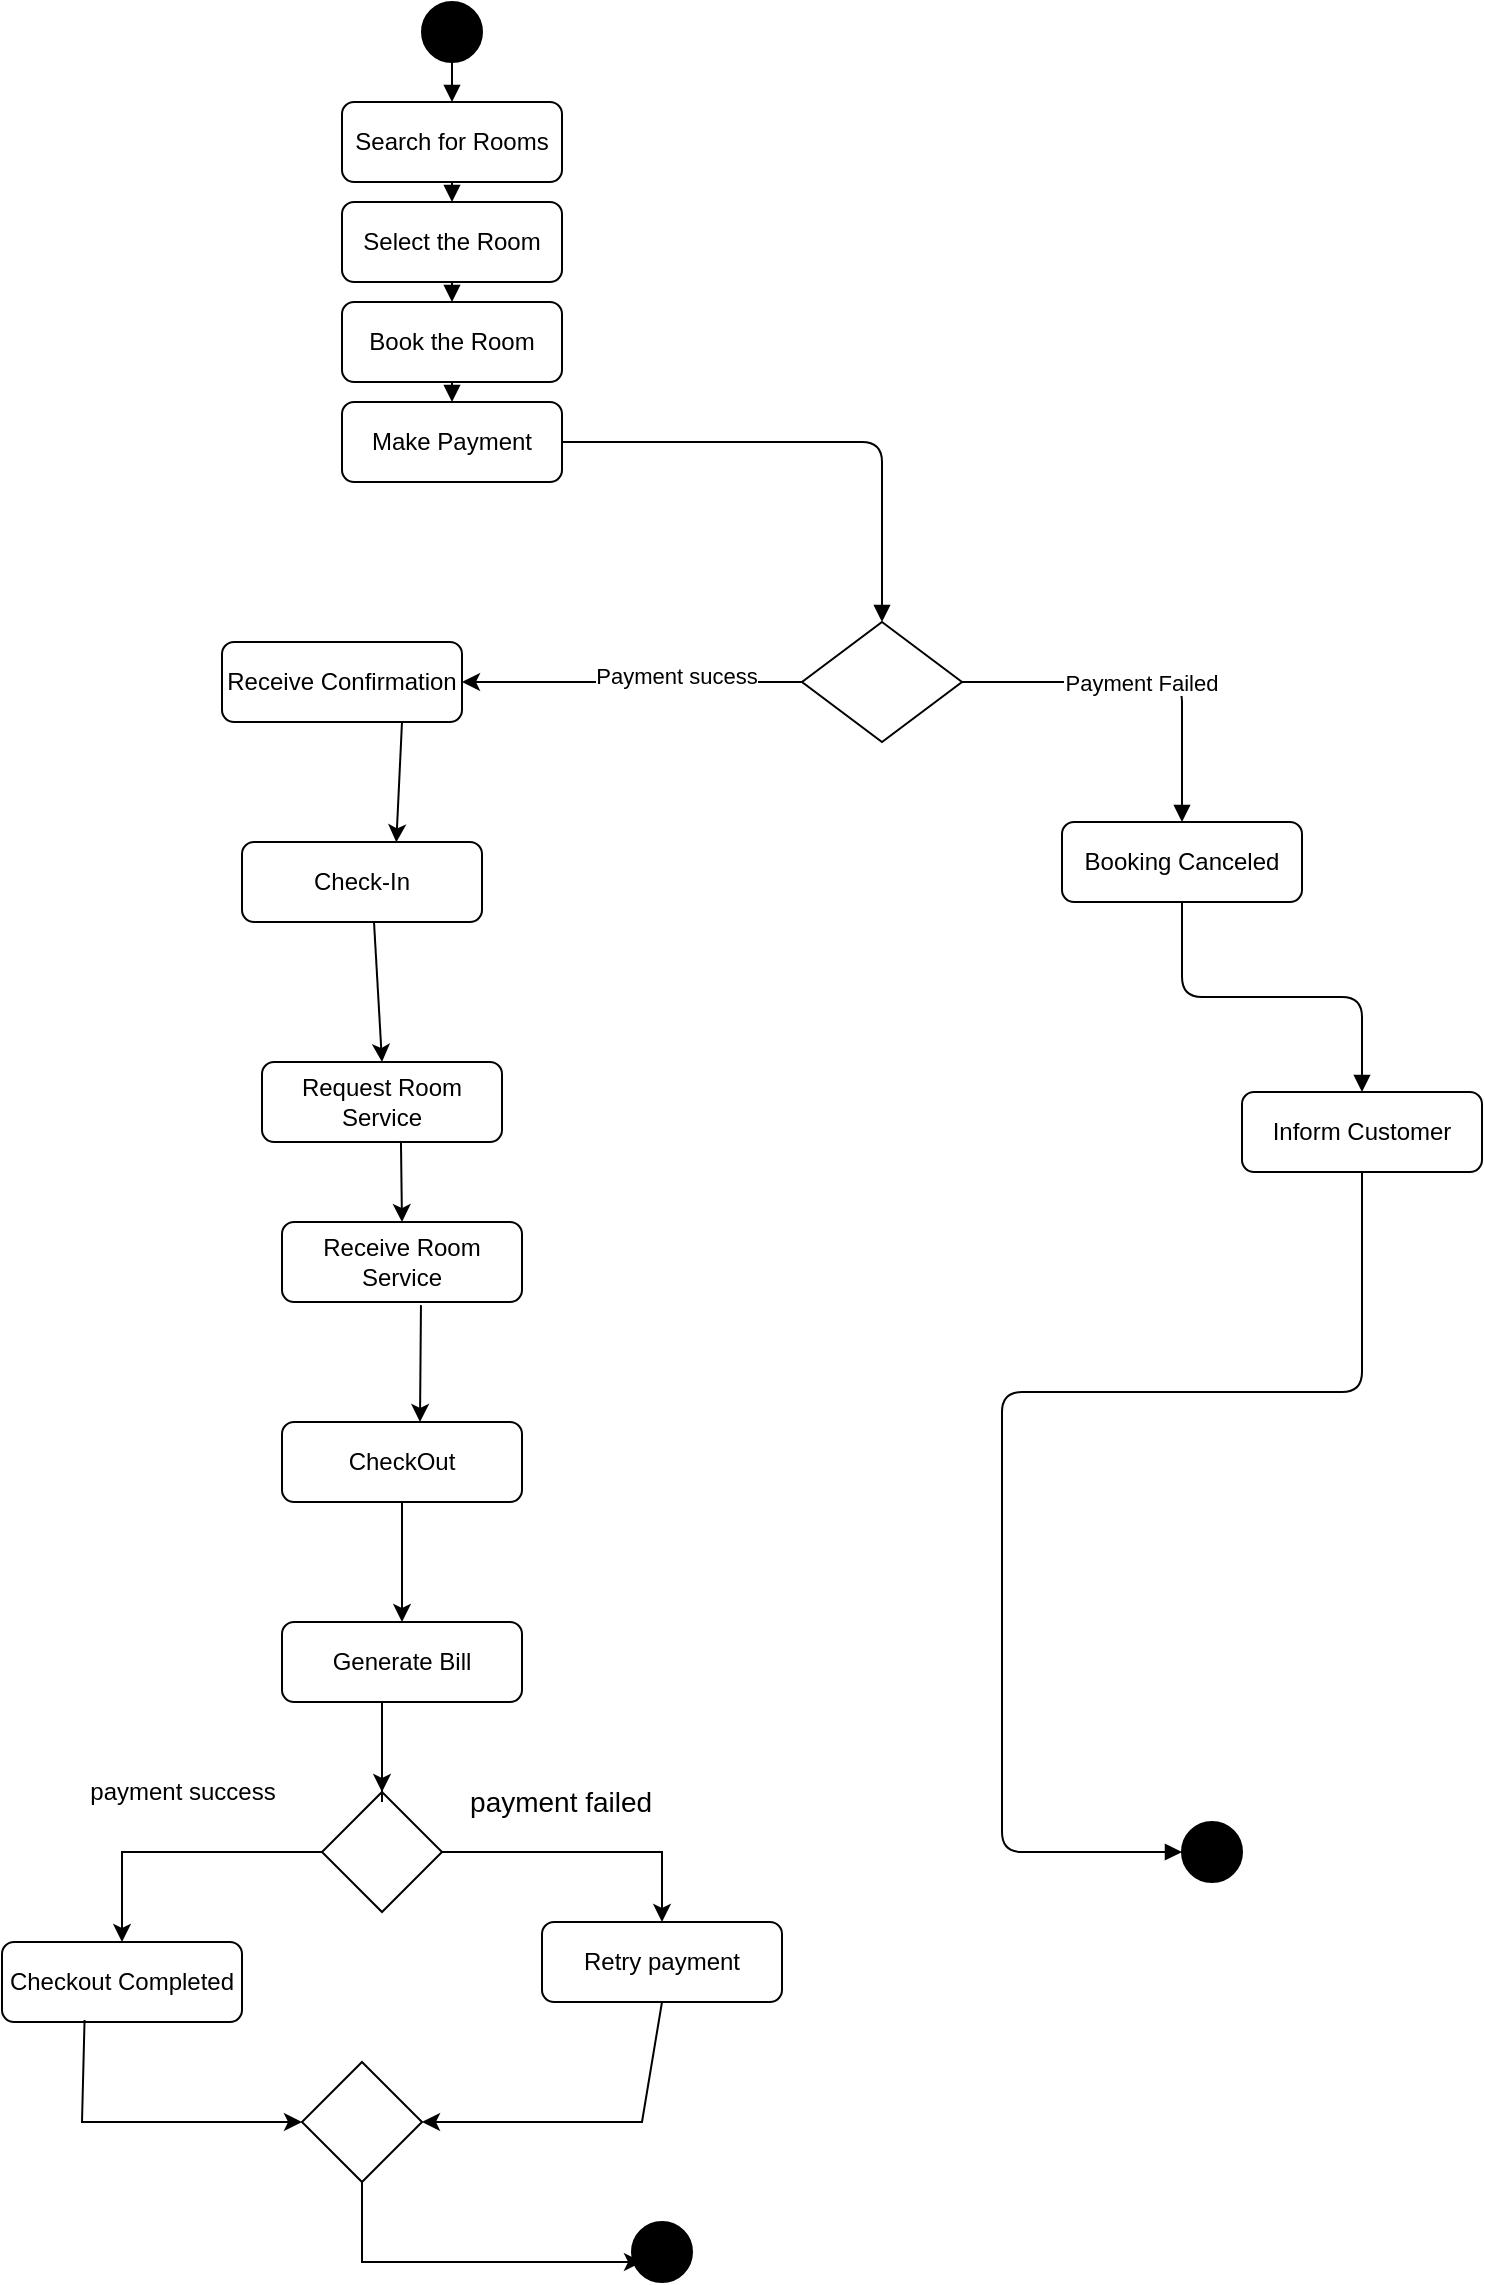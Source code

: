 <mxfile version="26.2.2" pages="2">
  <diagram name="Hotel Management Activity Diagram" id="H7WJ8yFdEbnJoJ8yICzo">
    <mxGraphModel dx="1160" dy="704" grid="1" gridSize="10" guides="1" tooltips="1" connect="1" arrows="1" fold="1" page="1" pageScale="1" pageWidth="827" pageHeight="1169" math="0" shadow="0">
      <root>
        <mxCell id="0" />
        <mxCell id="1" parent="0" />
        <mxCell id="start" value="" style="ellipse;whiteSpace=wrap;html=1;aspect=fixed;fillColor=#000000;" parent="1" vertex="1">
          <mxGeometry x="260" y="20" width="30" height="30" as="geometry" />
        </mxCell>
        <mxCell id="search" value="Search for Rooms" style="rounded=1;whiteSpace=wrap;html=1;" parent="1" vertex="1">
          <mxGeometry x="220" y="70" width="110" height="40" as="geometry" />
        </mxCell>
        <mxCell id="e1" style="edgeStyle=orthogonalEdgeStyle;endArrow=block;" parent="1" source="start" target="search" edge="1">
          <mxGeometry relative="1" as="geometry" />
        </mxCell>
        <mxCell id="select" value="Select the Room" style="rounded=1;whiteSpace=wrap;html=1;" parent="1" vertex="1">
          <mxGeometry x="220" y="120" width="110" height="40" as="geometry" />
        </mxCell>
        <mxCell id="e2" style="edgeStyle=orthogonalEdgeStyle;endArrow=block;" parent="1" source="search" target="select" edge="1">
          <mxGeometry relative="1" as="geometry" />
        </mxCell>
        <mxCell id="book" value="Book the Room" style="rounded=1;whiteSpace=wrap;html=1;" parent="1" vertex="1">
          <mxGeometry x="220" y="170" width="110" height="40" as="geometry" />
        </mxCell>
        <mxCell id="e3" style="edgeStyle=orthogonalEdgeStyle;endArrow=block;" parent="1" source="select" target="book" edge="1">
          <mxGeometry relative="1" as="geometry" />
        </mxCell>
        <mxCell id="pay" value="Make Payment" style="rounded=1;whiteSpace=wrap;html=1;" parent="1" vertex="1">
          <mxGeometry x="220" y="220" width="110" height="40" as="geometry" />
        </mxCell>
        <mxCell id="e4" style="edgeStyle=orthogonalEdgeStyle;endArrow=block;" parent="1" source="book" target="pay" edge="1">
          <mxGeometry relative="1" as="geometry" />
        </mxCell>
        <mxCell id="decision1" value="" style="rhombus;whiteSpace=wrap;html=1;" parent="1" vertex="1">
          <mxGeometry x="450" y="330" width="80" height="60" as="geometry" />
        </mxCell>
        <mxCell id="e5" style="edgeStyle=orthogonalEdgeStyle;endArrow=block;" parent="1" source="pay" target="decision1" edge="1">
          <mxGeometry relative="1" as="geometry" />
        </mxCell>
        <mxCell id="confirm" value="Receive Confirmation" style="rounded=1;whiteSpace=wrap;html=1;" parent="1" vertex="1">
          <mxGeometry x="160" y="340" width="120" height="40" as="geometry" />
        </mxCell>
        <mxCell id="reqservice" value="Request Room Service" style="rounded=1;whiteSpace=wrap;html=1;" parent="1" vertex="1">
          <mxGeometry x="180" y="550" width="120" height="40" as="geometry" />
        </mxCell>
        <mxCell id="recservice" value="Receive Room Service" style="rounded=1;whiteSpace=wrap;html=1;" parent="1" vertex="1">
          <mxGeometry x="190" y="630" width="120" height="40" as="geometry" />
        </mxCell>
        <mxCell id="checkout" value="CheckOut" style="rounded=1;whiteSpace=wrap;html=1;" parent="1" vertex="1">
          <mxGeometry x="190" y="730" width="120" height="40" as="geometry" />
        </mxCell>
        <mxCell id="bill" value="Generate Bill" style="rounded=1;whiteSpace=wrap;html=1;" parent="1" vertex="1">
          <mxGeometry x="190" y="830" width="120" height="40" as="geometry" />
        </mxCell>
        <mxCell id="decision2" value="" style="rhombus;whiteSpace=wrap;html=1;" parent="1" vertex="1">
          <mxGeometry x="210" y="915" width="60" height="60" as="geometry" />
        </mxCell>
        <mxCell id="done" value="Checkout Completed" style="rounded=1;whiteSpace=wrap;html=1;" parent="1" vertex="1">
          <mxGeometry x="50" y="990" width="120" height="40" as="geometry" />
        </mxCell>
        <mxCell id="cancel" value="Booking Canceled" style="rounded=1;whiteSpace=wrap;html=1;" parent="1" vertex="1">
          <mxGeometry x="580" y="430" width="120" height="40" as="geometry" />
        </mxCell>
        <mxCell id="e14" value="Payment Failed" style="edgeStyle=orthogonalEdgeStyle;endArrow=block;" parent="1" source="decision1" target="cancel" edge="1">
          <mxGeometry relative="1" as="geometry" />
        </mxCell>
        <mxCell id="inform" value="Inform Customer" style="rounded=1;whiteSpace=wrap;html=1;" parent="1" vertex="1">
          <mxGeometry x="670" y="565" width="120" height="40" as="geometry" />
        </mxCell>
        <mxCell id="e15" style="edgeStyle=orthogonalEdgeStyle;endArrow=block;" parent="1" source="cancel" target="inform" edge="1">
          <mxGeometry relative="1" as="geometry" />
        </mxCell>
        <mxCell id="end" value="" style="ellipse;whiteSpace=wrap;html=1;aspect=fixed;fillColor=#000000;" parent="1" vertex="1">
          <mxGeometry x="640" y="930" width="30" height="30" as="geometry" />
        </mxCell>
        <mxCell id="e17" style="edgeStyle=orthogonalEdgeStyle;endArrow=block;" parent="1" source="inform" target="end" edge="1">
          <mxGeometry relative="1" as="geometry">
            <Array as="points">
              <mxPoint x="550" y="715" />
            </Array>
          </mxGeometry>
        </mxCell>
        <mxCell id="checkin" value="Check-In" style="rounded=1;whiteSpace=wrap;html=1;" parent="1" vertex="1">
          <mxGeometry x="170" y="440" width="120" height="40" as="geometry" />
        </mxCell>
        <mxCell id="WAoegKtkaC4DFqX0mCs6-10" value="" style="endArrow=classic;html=1;rounded=0;entryX=1;entryY=0.5;entryDx=0;entryDy=0;" edge="1" parent="1" source="decision1" target="confirm">
          <mxGeometry width="50" height="50" relative="1" as="geometry">
            <mxPoint x="290" y="410" as="sourcePoint" />
            <mxPoint x="340" y="360" as="targetPoint" />
          </mxGeometry>
        </mxCell>
        <mxCell id="WAoegKtkaC4DFqX0mCs6-11" value="Payment sucess" style="edgeLabel;html=1;align=center;verticalAlign=middle;resizable=0;points=[];" vertex="1" connectable="0" parent="WAoegKtkaC4DFqX0mCs6-10">
          <mxGeometry x="-0.261" y="-3" relative="1" as="geometry">
            <mxPoint as="offset" />
          </mxGeometry>
        </mxCell>
        <mxCell id="WAoegKtkaC4DFqX0mCs6-12" value="" style="endArrow=classic;html=1;rounded=0;entryX=0.643;entryY=0.004;entryDx=0;entryDy=0;entryPerimeter=0;exitX=0.75;exitY=1;exitDx=0;exitDy=0;" edge="1" parent="1" source="confirm" target="checkin">
          <mxGeometry width="50" height="50" relative="1" as="geometry">
            <mxPoint x="200" y="460" as="sourcePoint" />
            <mxPoint x="250" y="410" as="targetPoint" />
          </mxGeometry>
        </mxCell>
        <mxCell id="WAoegKtkaC4DFqX0mCs6-13" value="" style="endArrow=classic;html=1;rounded=0;exitX=0.55;exitY=1;exitDx=0;exitDy=0;exitPerimeter=0;entryX=0.5;entryY=0;entryDx=0;entryDy=0;" edge="1" parent="1" source="checkin" target="reqservice">
          <mxGeometry width="50" height="50" relative="1" as="geometry">
            <mxPoint x="190" y="580" as="sourcePoint" />
            <mxPoint x="240" y="590" as="targetPoint" />
          </mxGeometry>
        </mxCell>
        <mxCell id="WAoegKtkaC4DFqX0mCs6-14" value="" style="endArrow=classic;html=1;rounded=0;exitX=0.579;exitY=1.004;exitDx=0;exitDy=0;exitPerimeter=0;" edge="1" parent="1" source="reqservice">
          <mxGeometry width="50" height="50" relative="1" as="geometry">
            <mxPoint x="200" y="710" as="sourcePoint" />
            <mxPoint x="250" y="630" as="targetPoint" />
          </mxGeometry>
        </mxCell>
        <mxCell id="WAoegKtkaC4DFqX0mCs6-15" value="" style="endArrow=classic;html=1;rounded=0;exitX=0.579;exitY=1.039;exitDx=0;exitDy=0;exitPerimeter=0;" edge="1" parent="1" source="recservice">
          <mxGeometry width="50" height="50" relative="1" as="geometry">
            <mxPoint x="249.63" y="749.2" as="sourcePoint" />
            <mxPoint x="259" y="730" as="targetPoint" />
          </mxGeometry>
        </mxCell>
        <mxCell id="WAoegKtkaC4DFqX0mCs6-17" value="" style="endArrow=classic;html=1;rounded=0;exitX=0.5;exitY=1;exitDx=0;exitDy=0;" edge="1" parent="1" source="checkout">
          <mxGeometry width="50" height="50" relative="1" as="geometry">
            <mxPoint x="220" y="900" as="sourcePoint" />
            <mxPoint x="250" y="830" as="targetPoint" />
          </mxGeometry>
        </mxCell>
        <mxCell id="WAoegKtkaC4DFqX0mCs6-18" value="" style="endArrow=classic;html=1;rounded=0;entryX=0.5;entryY=0;entryDx=0;entryDy=0;" edge="1" parent="1" target="decision2">
          <mxGeometry width="50" height="50" relative="1" as="geometry">
            <mxPoint x="240" y="920" as="sourcePoint" />
            <mxPoint x="290" y="920" as="targetPoint" />
            <Array as="points">
              <mxPoint x="240" y="870" />
            </Array>
          </mxGeometry>
        </mxCell>
        <mxCell id="WAoegKtkaC4DFqX0mCs6-19" value="" style="endArrow=classic;html=1;rounded=0;entryX=0.5;entryY=0;entryDx=0;entryDy=0;exitX=0;exitY=0.5;exitDx=0;exitDy=0;" edge="1" parent="1" source="decision2" target="done">
          <mxGeometry width="50" height="50" relative="1" as="geometry">
            <mxPoint x="130" y="1000" as="sourcePoint" />
            <mxPoint x="440" y="980" as="targetPoint" />
            <Array as="points">
              <mxPoint x="110" y="945" />
            </Array>
          </mxGeometry>
        </mxCell>
        <mxCell id="WAoegKtkaC4DFqX0mCs6-20" value="payment success" style="text;html=1;align=center;verticalAlign=middle;resizable=0;points=[];autosize=1;strokeColor=none;fillColor=none;" vertex="1" parent="1">
          <mxGeometry x="80" y="900" width="120" height="30" as="geometry" />
        </mxCell>
        <mxCell id="WAoegKtkaC4DFqX0mCs6-21" value="" style="endArrow=classic;html=1;rounded=0;exitX=1;exitY=0.5;exitDx=0;exitDy=0;entryX=0.5;entryY=0;entryDx=0;entryDy=0;" edge="1" parent="1" source="decision2" target="WAoegKtkaC4DFqX0mCs6-22">
          <mxGeometry width="50" height="50" relative="1" as="geometry">
            <mxPoint x="290" y="960" as="sourcePoint" />
            <mxPoint x="380" y="1012" as="targetPoint" />
            <Array as="points">
              <mxPoint x="380" y="945" />
            </Array>
          </mxGeometry>
        </mxCell>
        <mxCell id="WAoegKtkaC4DFqX0mCs6-33" value="payment failed&amp;nbsp;" style="edgeLabel;html=1;align=center;verticalAlign=middle;resizable=0;points=[];fontSize=14;" vertex="1" connectable="0" parent="WAoegKtkaC4DFqX0mCs6-21">
          <mxGeometry x="-0.113" y="4" relative="1" as="geometry">
            <mxPoint x="-4" y="-21" as="offset" />
          </mxGeometry>
        </mxCell>
        <mxCell id="WAoegKtkaC4DFqX0mCs6-22" value="Retry payment" style="rounded=1;whiteSpace=wrap;html=1;" vertex="1" parent="1">
          <mxGeometry x="320" y="980" width="120" height="40" as="geometry" />
        </mxCell>
        <mxCell id="WAoegKtkaC4DFqX0mCs6-23" value="" style="endArrow=classic;html=1;rounded=0;exitX=0.5;exitY=1;exitDx=0;exitDy=0;" edge="1" parent="1" source="WAoegKtkaC4DFqX0mCs6-22" target="WAoegKtkaC4DFqX0mCs6-30">
          <mxGeometry width="50" height="50" relative="1" as="geometry">
            <mxPoint x="320" y="1150" as="sourcePoint" />
            <mxPoint x="280" y="1080" as="targetPoint" />
            <Array as="points">
              <mxPoint x="370" y="1080" />
            </Array>
          </mxGeometry>
        </mxCell>
        <mxCell id="WAoegKtkaC4DFqX0mCs6-27" value="" style="endArrow=classic;html=1;rounded=0;exitX=0.344;exitY=0.974;exitDx=0;exitDy=0;exitPerimeter=0;entryX=0;entryY=0.5;entryDx=0;entryDy=0;" edge="1" parent="1" source="done" target="WAoegKtkaC4DFqX0mCs6-30">
          <mxGeometry width="50" height="50" relative="1" as="geometry">
            <mxPoint x="115" y="1100" as="sourcePoint" />
            <mxPoint x="160" y="1080" as="targetPoint" />
            <Array as="points">
              <mxPoint x="90" y="1080" />
            </Array>
          </mxGeometry>
        </mxCell>
        <mxCell id="WAoegKtkaC4DFqX0mCs6-30" value="" style="rhombus;whiteSpace=wrap;html=1;" vertex="1" parent="1">
          <mxGeometry x="200" y="1050" width="60" height="60" as="geometry" />
        </mxCell>
        <mxCell id="WAoegKtkaC4DFqX0mCs6-31" value="" style="endArrow=classic;html=1;rounded=0;exitX=0.5;exitY=1;exitDx=0;exitDy=0;" edge="1" parent="1" source="WAoegKtkaC4DFqX0mCs6-30">
          <mxGeometry width="50" height="50" relative="1" as="geometry">
            <mxPoint x="390" y="1090" as="sourcePoint" />
            <mxPoint x="370" y="1150" as="targetPoint" />
            <Array as="points">
              <mxPoint x="230" y="1150" />
              <mxPoint x="300" y="1150" />
            </Array>
          </mxGeometry>
        </mxCell>
        <mxCell id="WAoegKtkaC4DFqX0mCs6-32" value="" style="ellipse;whiteSpace=wrap;html=1;aspect=fixed;fillColor=#000000;" vertex="1" parent="1">
          <mxGeometry x="365" y="1130" width="30" height="30" as="geometry" />
        </mxCell>
      </root>
    </mxGraphModel>
  </diagram>
  <diagram id="D35KXl8PRszUh2dYGELv" name="Page-2">
    <mxGraphModel dx="1044" dy="634" grid="1" gridSize="10" guides="1" tooltips="1" connect="1" arrows="1" fold="1" page="1" pageScale="1" pageWidth="1100" pageHeight="850" math="0" shadow="0">
      <root>
        <mxCell id="0" />
        <mxCell id="1" parent="0" />
      </root>
    </mxGraphModel>
  </diagram>
</mxfile>
